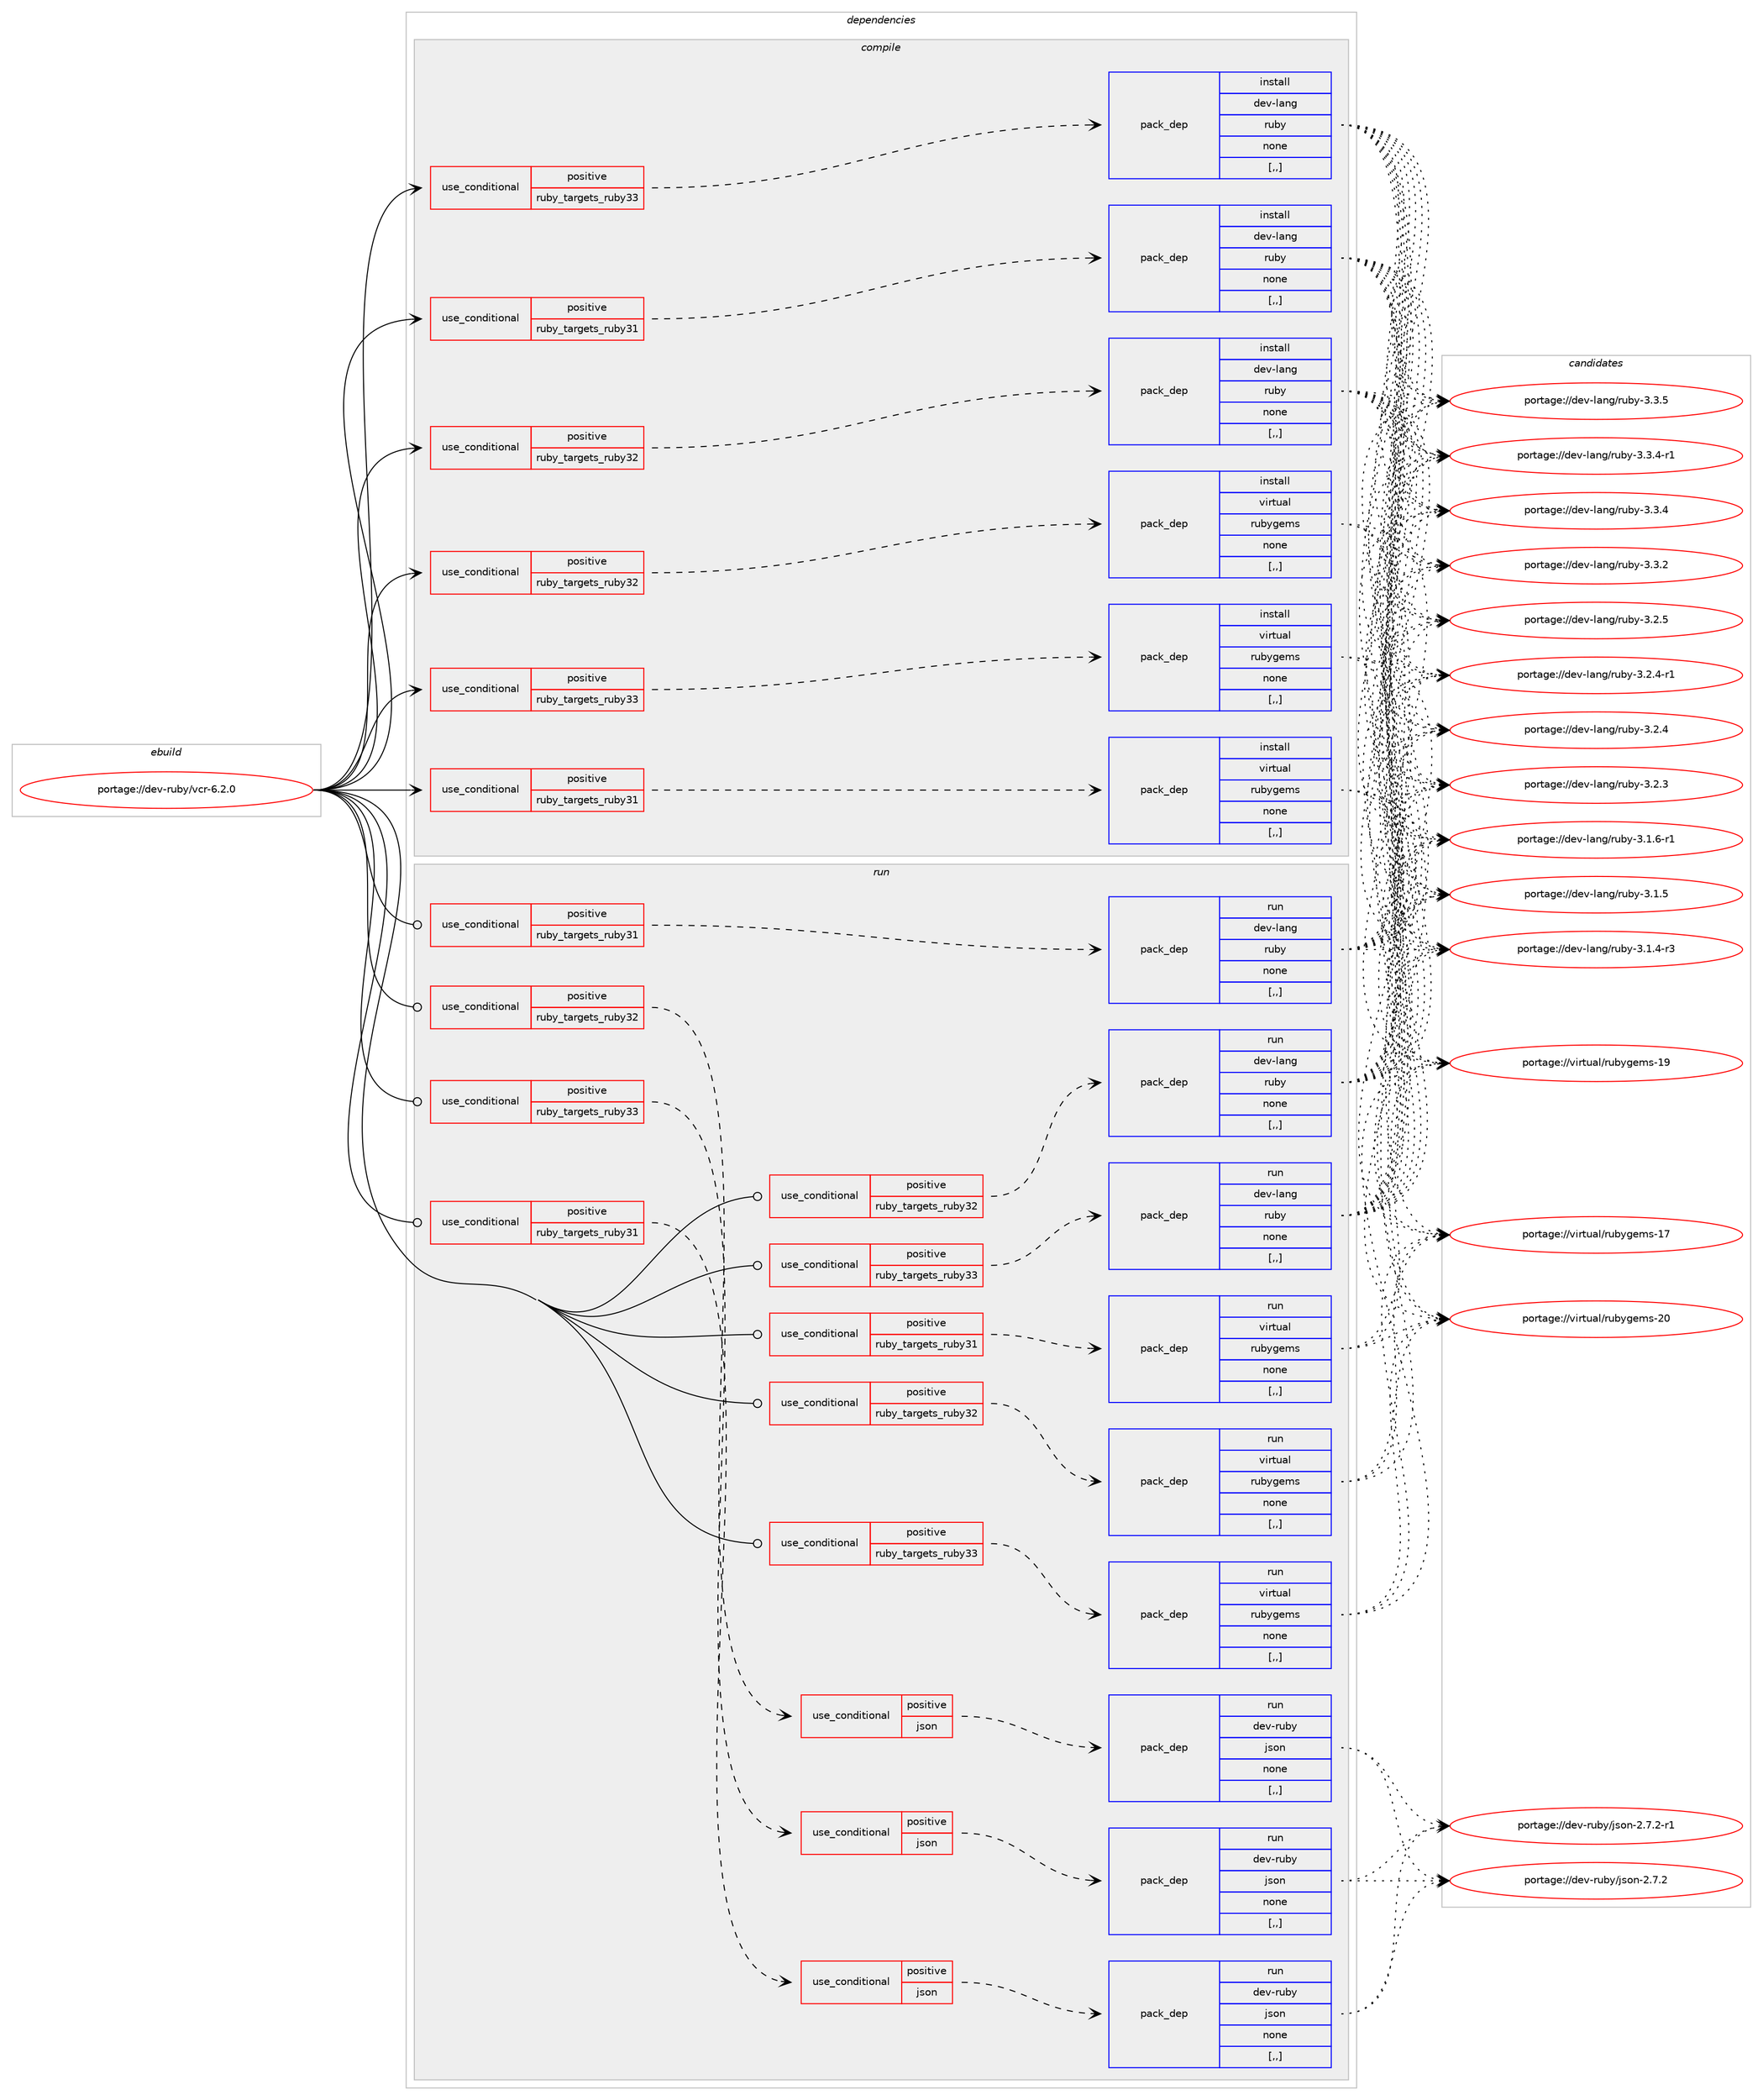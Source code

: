 digraph prolog {

# *************
# Graph options
# *************

newrank=true;
concentrate=true;
compound=true;
graph [rankdir=LR,fontname=Helvetica,fontsize=10,ranksep=1.5];#, ranksep=2.5, nodesep=0.2];
edge  [arrowhead=vee];
node  [fontname=Helvetica,fontsize=10];

# **********
# The ebuild
# **********

subgraph cluster_leftcol {
color=gray;
label=<<i>ebuild</i>>;
id [label="portage://dev-ruby/vcr-6.2.0", color=red, width=4, href="../dev-ruby/vcr-6.2.0.svg"];
}

# ****************
# The dependencies
# ****************

subgraph cluster_midcol {
color=gray;
label=<<i>dependencies</i>>;
subgraph cluster_compile {
fillcolor="#eeeeee";
style=filled;
label=<<i>compile</i>>;
subgraph cond189772 {
dependency703946 [label=<<TABLE BORDER="0" CELLBORDER="1" CELLSPACING="0" CELLPADDING="4"><TR><TD ROWSPAN="3" CELLPADDING="10">use_conditional</TD></TR><TR><TD>positive</TD></TR><TR><TD>ruby_targets_ruby31</TD></TR></TABLE>>, shape=none, color=red];
subgraph pack509190 {
dependency703947 [label=<<TABLE BORDER="0" CELLBORDER="1" CELLSPACING="0" CELLPADDING="4" WIDTH="220"><TR><TD ROWSPAN="6" CELLPADDING="30">pack_dep</TD></TR><TR><TD WIDTH="110">install</TD></TR><TR><TD>dev-lang</TD></TR><TR><TD>ruby</TD></TR><TR><TD>none</TD></TR><TR><TD>[,,]</TD></TR></TABLE>>, shape=none, color=blue];
}
dependency703946:e -> dependency703947:w [weight=20,style="dashed",arrowhead="vee"];
}
id:e -> dependency703946:w [weight=20,style="solid",arrowhead="vee"];
subgraph cond189773 {
dependency703948 [label=<<TABLE BORDER="0" CELLBORDER="1" CELLSPACING="0" CELLPADDING="4"><TR><TD ROWSPAN="3" CELLPADDING="10">use_conditional</TD></TR><TR><TD>positive</TD></TR><TR><TD>ruby_targets_ruby31</TD></TR></TABLE>>, shape=none, color=red];
subgraph pack509191 {
dependency703949 [label=<<TABLE BORDER="0" CELLBORDER="1" CELLSPACING="0" CELLPADDING="4" WIDTH="220"><TR><TD ROWSPAN="6" CELLPADDING="30">pack_dep</TD></TR><TR><TD WIDTH="110">install</TD></TR><TR><TD>virtual</TD></TR><TR><TD>rubygems</TD></TR><TR><TD>none</TD></TR><TR><TD>[,,]</TD></TR></TABLE>>, shape=none, color=blue];
}
dependency703948:e -> dependency703949:w [weight=20,style="dashed",arrowhead="vee"];
}
id:e -> dependency703948:w [weight=20,style="solid",arrowhead="vee"];
subgraph cond189774 {
dependency703950 [label=<<TABLE BORDER="0" CELLBORDER="1" CELLSPACING="0" CELLPADDING="4"><TR><TD ROWSPAN="3" CELLPADDING="10">use_conditional</TD></TR><TR><TD>positive</TD></TR><TR><TD>ruby_targets_ruby32</TD></TR></TABLE>>, shape=none, color=red];
subgraph pack509192 {
dependency703951 [label=<<TABLE BORDER="0" CELLBORDER="1" CELLSPACING="0" CELLPADDING="4" WIDTH="220"><TR><TD ROWSPAN="6" CELLPADDING="30">pack_dep</TD></TR><TR><TD WIDTH="110">install</TD></TR><TR><TD>dev-lang</TD></TR><TR><TD>ruby</TD></TR><TR><TD>none</TD></TR><TR><TD>[,,]</TD></TR></TABLE>>, shape=none, color=blue];
}
dependency703950:e -> dependency703951:w [weight=20,style="dashed",arrowhead="vee"];
}
id:e -> dependency703950:w [weight=20,style="solid",arrowhead="vee"];
subgraph cond189775 {
dependency703952 [label=<<TABLE BORDER="0" CELLBORDER="1" CELLSPACING="0" CELLPADDING="4"><TR><TD ROWSPAN="3" CELLPADDING="10">use_conditional</TD></TR><TR><TD>positive</TD></TR><TR><TD>ruby_targets_ruby32</TD></TR></TABLE>>, shape=none, color=red];
subgraph pack509193 {
dependency703953 [label=<<TABLE BORDER="0" CELLBORDER="1" CELLSPACING="0" CELLPADDING="4" WIDTH="220"><TR><TD ROWSPAN="6" CELLPADDING="30">pack_dep</TD></TR><TR><TD WIDTH="110">install</TD></TR><TR><TD>virtual</TD></TR><TR><TD>rubygems</TD></TR><TR><TD>none</TD></TR><TR><TD>[,,]</TD></TR></TABLE>>, shape=none, color=blue];
}
dependency703952:e -> dependency703953:w [weight=20,style="dashed",arrowhead="vee"];
}
id:e -> dependency703952:w [weight=20,style="solid",arrowhead="vee"];
subgraph cond189776 {
dependency703954 [label=<<TABLE BORDER="0" CELLBORDER="1" CELLSPACING="0" CELLPADDING="4"><TR><TD ROWSPAN="3" CELLPADDING="10">use_conditional</TD></TR><TR><TD>positive</TD></TR><TR><TD>ruby_targets_ruby33</TD></TR></TABLE>>, shape=none, color=red];
subgraph pack509194 {
dependency703955 [label=<<TABLE BORDER="0" CELLBORDER="1" CELLSPACING="0" CELLPADDING="4" WIDTH="220"><TR><TD ROWSPAN="6" CELLPADDING="30">pack_dep</TD></TR><TR><TD WIDTH="110">install</TD></TR><TR><TD>dev-lang</TD></TR><TR><TD>ruby</TD></TR><TR><TD>none</TD></TR><TR><TD>[,,]</TD></TR></TABLE>>, shape=none, color=blue];
}
dependency703954:e -> dependency703955:w [weight=20,style="dashed",arrowhead="vee"];
}
id:e -> dependency703954:w [weight=20,style="solid",arrowhead="vee"];
subgraph cond189777 {
dependency703956 [label=<<TABLE BORDER="0" CELLBORDER="1" CELLSPACING="0" CELLPADDING="4"><TR><TD ROWSPAN="3" CELLPADDING="10">use_conditional</TD></TR><TR><TD>positive</TD></TR><TR><TD>ruby_targets_ruby33</TD></TR></TABLE>>, shape=none, color=red];
subgraph pack509195 {
dependency703957 [label=<<TABLE BORDER="0" CELLBORDER="1" CELLSPACING="0" CELLPADDING="4" WIDTH="220"><TR><TD ROWSPAN="6" CELLPADDING="30">pack_dep</TD></TR><TR><TD WIDTH="110">install</TD></TR><TR><TD>virtual</TD></TR><TR><TD>rubygems</TD></TR><TR><TD>none</TD></TR><TR><TD>[,,]</TD></TR></TABLE>>, shape=none, color=blue];
}
dependency703956:e -> dependency703957:w [weight=20,style="dashed",arrowhead="vee"];
}
id:e -> dependency703956:w [weight=20,style="solid",arrowhead="vee"];
}
subgraph cluster_compileandrun {
fillcolor="#eeeeee";
style=filled;
label=<<i>compile and run</i>>;
}
subgraph cluster_run {
fillcolor="#eeeeee";
style=filled;
label=<<i>run</i>>;
subgraph cond189778 {
dependency703958 [label=<<TABLE BORDER="0" CELLBORDER="1" CELLSPACING="0" CELLPADDING="4"><TR><TD ROWSPAN="3" CELLPADDING="10">use_conditional</TD></TR><TR><TD>positive</TD></TR><TR><TD>ruby_targets_ruby31</TD></TR></TABLE>>, shape=none, color=red];
subgraph cond189779 {
dependency703959 [label=<<TABLE BORDER="0" CELLBORDER="1" CELLSPACING="0" CELLPADDING="4"><TR><TD ROWSPAN="3" CELLPADDING="10">use_conditional</TD></TR><TR><TD>positive</TD></TR><TR><TD>json</TD></TR></TABLE>>, shape=none, color=red];
subgraph pack509196 {
dependency703960 [label=<<TABLE BORDER="0" CELLBORDER="1" CELLSPACING="0" CELLPADDING="4" WIDTH="220"><TR><TD ROWSPAN="6" CELLPADDING="30">pack_dep</TD></TR><TR><TD WIDTH="110">run</TD></TR><TR><TD>dev-ruby</TD></TR><TR><TD>json</TD></TR><TR><TD>none</TD></TR><TR><TD>[,,]</TD></TR></TABLE>>, shape=none, color=blue];
}
dependency703959:e -> dependency703960:w [weight=20,style="dashed",arrowhead="vee"];
}
dependency703958:e -> dependency703959:w [weight=20,style="dashed",arrowhead="vee"];
}
id:e -> dependency703958:w [weight=20,style="solid",arrowhead="odot"];
subgraph cond189780 {
dependency703961 [label=<<TABLE BORDER="0" CELLBORDER="1" CELLSPACING="0" CELLPADDING="4"><TR><TD ROWSPAN="3" CELLPADDING="10">use_conditional</TD></TR><TR><TD>positive</TD></TR><TR><TD>ruby_targets_ruby31</TD></TR></TABLE>>, shape=none, color=red];
subgraph pack509197 {
dependency703962 [label=<<TABLE BORDER="0" CELLBORDER="1" CELLSPACING="0" CELLPADDING="4" WIDTH="220"><TR><TD ROWSPAN="6" CELLPADDING="30">pack_dep</TD></TR><TR><TD WIDTH="110">run</TD></TR><TR><TD>dev-lang</TD></TR><TR><TD>ruby</TD></TR><TR><TD>none</TD></TR><TR><TD>[,,]</TD></TR></TABLE>>, shape=none, color=blue];
}
dependency703961:e -> dependency703962:w [weight=20,style="dashed",arrowhead="vee"];
}
id:e -> dependency703961:w [weight=20,style="solid",arrowhead="odot"];
subgraph cond189781 {
dependency703963 [label=<<TABLE BORDER="0" CELLBORDER="1" CELLSPACING="0" CELLPADDING="4"><TR><TD ROWSPAN="3" CELLPADDING="10">use_conditional</TD></TR><TR><TD>positive</TD></TR><TR><TD>ruby_targets_ruby31</TD></TR></TABLE>>, shape=none, color=red];
subgraph pack509198 {
dependency703964 [label=<<TABLE BORDER="0" CELLBORDER="1" CELLSPACING="0" CELLPADDING="4" WIDTH="220"><TR><TD ROWSPAN="6" CELLPADDING="30">pack_dep</TD></TR><TR><TD WIDTH="110">run</TD></TR><TR><TD>virtual</TD></TR><TR><TD>rubygems</TD></TR><TR><TD>none</TD></TR><TR><TD>[,,]</TD></TR></TABLE>>, shape=none, color=blue];
}
dependency703963:e -> dependency703964:w [weight=20,style="dashed",arrowhead="vee"];
}
id:e -> dependency703963:w [weight=20,style="solid",arrowhead="odot"];
subgraph cond189782 {
dependency703965 [label=<<TABLE BORDER="0" CELLBORDER="1" CELLSPACING="0" CELLPADDING="4"><TR><TD ROWSPAN="3" CELLPADDING="10">use_conditional</TD></TR><TR><TD>positive</TD></TR><TR><TD>ruby_targets_ruby32</TD></TR></TABLE>>, shape=none, color=red];
subgraph cond189783 {
dependency703966 [label=<<TABLE BORDER="0" CELLBORDER="1" CELLSPACING="0" CELLPADDING="4"><TR><TD ROWSPAN="3" CELLPADDING="10">use_conditional</TD></TR><TR><TD>positive</TD></TR><TR><TD>json</TD></TR></TABLE>>, shape=none, color=red];
subgraph pack509199 {
dependency703967 [label=<<TABLE BORDER="0" CELLBORDER="1" CELLSPACING="0" CELLPADDING="4" WIDTH="220"><TR><TD ROWSPAN="6" CELLPADDING="30">pack_dep</TD></TR><TR><TD WIDTH="110">run</TD></TR><TR><TD>dev-ruby</TD></TR><TR><TD>json</TD></TR><TR><TD>none</TD></TR><TR><TD>[,,]</TD></TR></TABLE>>, shape=none, color=blue];
}
dependency703966:e -> dependency703967:w [weight=20,style="dashed",arrowhead="vee"];
}
dependency703965:e -> dependency703966:w [weight=20,style="dashed",arrowhead="vee"];
}
id:e -> dependency703965:w [weight=20,style="solid",arrowhead="odot"];
subgraph cond189784 {
dependency703968 [label=<<TABLE BORDER="0" CELLBORDER="1" CELLSPACING="0" CELLPADDING="4"><TR><TD ROWSPAN="3" CELLPADDING="10">use_conditional</TD></TR><TR><TD>positive</TD></TR><TR><TD>ruby_targets_ruby32</TD></TR></TABLE>>, shape=none, color=red];
subgraph pack509200 {
dependency703969 [label=<<TABLE BORDER="0" CELLBORDER="1" CELLSPACING="0" CELLPADDING="4" WIDTH="220"><TR><TD ROWSPAN="6" CELLPADDING="30">pack_dep</TD></TR><TR><TD WIDTH="110">run</TD></TR><TR><TD>dev-lang</TD></TR><TR><TD>ruby</TD></TR><TR><TD>none</TD></TR><TR><TD>[,,]</TD></TR></TABLE>>, shape=none, color=blue];
}
dependency703968:e -> dependency703969:w [weight=20,style="dashed",arrowhead="vee"];
}
id:e -> dependency703968:w [weight=20,style="solid",arrowhead="odot"];
subgraph cond189785 {
dependency703970 [label=<<TABLE BORDER="0" CELLBORDER="1" CELLSPACING="0" CELLPADDING="4"><TR><TD ROWSPAN="3" CELLPADDING="10">use_conditional</TD></TR><TR><TD>positive</TD></TR><TR><TD>ruby_targets_ruby32</TD></TR></TABLE>>, shape=none, color=red];
subgraph pack509201 {
dependency703971 [label=<<TABLE BORDER="0" CELLBORDER="1" CELLSPACING="0" CELLPADDING="4" WIDTH="220"><TR><TD ROWSPAN="6" CELLPADDING="30">pack_dep</TD></TR><TR><TD WIDTH="110">run</TD></TR><TR><TD>virtual</TD></TR><TR><TD>rubygems</TD></TR><TR><TD>none</TD></TR><TR><TD>[,,]</TD></TR></TABLE>>, shape=none, color=blue];
}
dependency703970:e -> dependency703971:w [weight=20,style="dashed",arrowhead="vee"];
}
id:e -> dependency703970:w [weight=20,style="solid",arrowhead="odot"];
subgraph cond189786 {
dependency703972 [label=<<TABLE BORDER="0" CELLBORDER="1" CELLSPACING="0" CELLPADDING="4"><TR><TD ROWSPAN="3" CELLPADDING="10">use_conditional</TD></TR><TR><TD>positive</TD></TR><TR><TD>ruby_targets_ruby33</TD></TR></TABLE>>, shape=none, color=red];
subgraph cond189787 {
dependency703973 [label=<<TABLE BORDER="0" CELLBORDER="1" CELLSPACING="0" CELLPADDING="4"><TR><TD ROWSPAN="3" CELLPADDING="10">use_conditional</TD></TR><TR><TD>positive</TD></TR><TR><TD>json</TD></TR></TABLE>>, shape=none, color=red];
subgraph pack509202 {
dependency703974 [label=<<TABLE BORDER="0" CELLBORDER="1" CELLSPACING="0" CELLPADDING="4" WIDTH="220"><TR><TD ROWSPAN="6" CELLPADDING="30">pack_dep</TD></TR><TR><TD WIDTH="110">run</TD></TR><TR><TD>dev-ruby</TD></TR><TR><TD>json</TD></TR><TR><TD>none</TD></TR><TR><TD>[,,]</TD></TR></TABLE>>, shape=none, color=blue];
}
dependency703973:e -> dependency703974:w [weight=20,style="dashed",arrowhead="vee"];
}
dependency703972:e -> dependency703973:w [weight=20,style="dashed",arrowhead="vee"];
}
id:e -> dependency703972:w [weight=20,style="solid",arrowhead="odot"];
subgraph cond189788 {
dependency703975 [label=<<TABLE BORDER="0" CELLBORDER="1" CELLSPACING="0" CELLPADDING="4"><TR><TD ROWSPAN="3" CELLPADDING="10">use_conditional</TD></TR><TR><TD>positive</TD></TR><TR><TD>ruby_targets_ruby33</TD></TR></TABLE>>, shape=none, color=red];
subgraph pack509203 {
dependency703976 [label=<<TABLE BORDER="0" CELLBORDER="1" CELLSPACING="0" CELLPADDING="4" WIDTH="220"><TR><TD ROWSPAN="6" CELLPADDING="30">pack_dep</TD></TR><TR><TD WIDTH="110">run</TD></TR><TR><TD>dev-lang</TD></TR><TR><TD>ruby</TD></TR><TR><TD>none</TD></TR><TR><TD>[,,]</TD></TR></TABLE>>, shape=none, color=blue];
}
dependency703975:e -> dependency703976:w [weight=20,style="dashed",arrowhead="vee"];
}
id:e -> dependency703975:w [weight=20,style="solid",arrowhead="odot"];
subgraph cond189789 {
dependency703977 [label=<<TABLE BORDER="0" CELLBORDER="1" CELLSPACING="0" CELLPADDING="4"><TR><TD ROWSPAN="3" CELLPADDING="10">use_conditional</TD></TR><TR><TD>positive</TD></TR><TR><TD>ruby_targets_ruby33</TD></TR></TABLE>>, shape=none, color=red];
subgraph pack509204 {
dependency703978 [label=<<TABLE BORDER="0" CELLBORDER="1" CELLSPACING="0" CELLPADDING="4" WIDTH="220"><TR><TD ROWSPAN="6" CELLPADDING="30">pack_dep</TD></TR><TR><TD WIDTH="110">run</TD></TR><TR><TD>virtual</TD></TR><TR><TD>rubygems</TD></TR><TR><TD>none</TD></TR><TR><TD>[,,]</TD></TR></TABLE>>, shape=none, color=blue];
}
dependency703977:e -> dependency703978:w [weight=20,style="dashed",arrowhead="vee"];
}
id:e -> dependency703977:w [weight=20,style="solid",arrowhead="odot"];
}
}

# **************
# The candidates
# **************

subgraph cluster_choices {
rank=same;
color=gray;
label=<<i>candidates</i>>;

subgraph choice509190 {
color=black;
nodesep=1;
choice10010111845108971101034711411798121455146514653 [label="portage://dev-lang/ruby-3.3.5", color=red, width=4,href="../dev-lang/ruby-3.3.5.svg"];
choice100101118451089711010347114117981214551465146524511449 [label="portage://dev-lang/ruby-3.3.4-r1", color=red, width=4,href="../dev-lang/ruby-3.3.4-r1.svg"];
choice10010111845108971101034711411798121455146514652 [label="portage://dev-lang/ruby-3.3.4", color=red, width=4,href="../dev-lang/ruby-3.3.4.svg"];
choice10010111845108971101034711411798121455146514650 [label="portage://dev-lang/ruby-3.3.2", color=red, width=4,href="../dev-lang/ruby-3.3.2.svg"];
choice10010111845108971101034711411798121455146504653 [label="portage://dev-lang/ruby-3.2.5", color=red, width=4,href="../dev-lang/ruby-3.2.5.svg"];
choice100101118451089711010347114117981214551465046524511449 [label="portage://dev-lang/ruby-3.2.4-r1", color=red, width=4,href="../dev-lang/ruby-3.2.4-r1.svg"];
choice10010111845108971101034711411798121455146504652 [label="portage://dev-lang/ruby-3.2.4", color=red, width=4,href="../dev-lang/ruby-3.2.4.svg"];
choice10010111845108971101034711411798121455146504651 [label="portage://dev-lang/ruby-3.2.3", color=red, width=4,href="../dev-lang/ruby-3.2.3.svg"];
choice100101118451089711010347114117981214551464946544511449 [label="portage://dev-lang/ruby-3.1.6-r1", color=red, width=4,href="../dev-lang/ruby-3.1.6-r1.svg"];
choice10010111845108971101034711411798121455146494653 [label="portage://dev-lang/ruby-3.1.5", color=red, width=4,href="../dev-lang/ruby-3.1.5.svg"];
choice100101118451089711010347114117981214551464946524511451 [label="portage://dev-lang/ruby-3.1.4-r3", color=red, width=4,href="../dev-lang/ruby-3.1.4-r3.svg"];
dependency703947:e -> choice10010111845108971101034711411798121455146514653:w [style=dotted,weight="100"];
dependency703947:e -> choice100101118451089711010347114117981214551465146524511449:w [style=dotted,weight="100"];
dependency703947:e -> choice10010111845108971101034711411798121455146514652:w [style=dotted,weight="100"];
dependency703947:e -> choice10010111845108971101034711411798121455146514650:w [style=dotted,weight="100"];
dependency703947:e -> choice10010111845108971101034711411798121455146504653:w [style=dotted,weight="100"];
dependency703947:e -> choice100101118451089711010347114117981214551465046524511449:w [style=dotted,weight="100"];
dependency703947:e -> choice10010111845108971101034711411798121455146504652:w [style=dotted,weight="100"];
dependency703947:e -> choice10010111845108971101034711411798121455146504651:w [style=dotted,weight="100"];
dependency703947:e -> choice100101118451089711010347114117981214551464946544511449:w [style=dotted,weight="100"];
dependency703947:e -> choice10010111845108971101034711411798121455146494653:w [style=dotted,weight="100"];
dependency703947:e -> choice100101118451089711010347114117981214551464946524511451:w [style=dotted,weight="100"];
}
subgraph choice509191 {
color=black;
nodesep=1;
choice118105114116117971084711411798121103101109115455048 [label="portage://virtual/rubygems-20", color=red, width=4,href="../virtual/rubygems-20.svg"];
choice118105114116117971084711411798121103101109115454957 [label="portage://virtual/rubygems-19", color=red, width=4,href="../virtual/rubygems-19.svg"];
choice118105114116117971084711411798121103101109115454955 [label="portage://virtual/rubygems-17", color=red, width=4,href="../virtual/rubygems-17.svg"];
dependency703949:e -> choice118105114116117971084711411798121103101109115455048:w [style=dotted,weight="100"];
dependency703949:e -> choice118105114116117971084711411798121103101109115454957:w [style=dotted,weight="100"];
dependency703949:e -> choice118105114116117971084711411798121103101109115454955:w [style=dotted,weight="100"];
}
subgraph choice509192 {
color=black;
nodesep=1;
choice10010111845108971101034711411798121455146514653 [label="portage://dev-lang/ruby-3.3.5", color=red, width=4,href="../dev-lang/ruby-3.3.5.svg"];
choice100101118451089711010347114117981214551465146524511449 [label="portage://dev-lang/ruby-3.3.4-r1", color=red, width=4,href="../dev-lang/ruby-3.3.4-r1.svg"];
choice10010111845108971101034711411798121455146514652 [label="portage://dev-lang/ruby-3.3.4", color=red, width=4,href="../dev-lang/ruby-3.3.4.svg"];
choice10010111845108971101034711411798121455146514650 [label="portage://dev-lang/ruby-3.3.2", color=red, width=4,href="../dev-lang/ruby-3.3.2.svg"];
choice10010111845108971101034711411798121455146504653 [label="portage://dev-lang/ruby-3.2.5", color=red, width=4,href="../dev-lang/ruby-3.2.5.svg"];
choice100101118451089711010347114117981214551465046524511449 [label="portage://dev-lang/ruby-3.2.4-r1", color=red, width=4,href="../dev-lang/ruby-3.2.4-r1.svg"];
choice10010111845108971101034711411798121455146504652 [label="portage://dev-lang/ruby-3.2.4", color=red, width=4,href="../dev-lang/ruby-3.2.4.svg"];
choice10010111845108971101034711411798121455146504651 [label="portage://dev-lang/ruby-3.2.3", color=red, width=4,href="../dev-lang/ruby-3.2.3.svg"];
choice100101118451089711010347114117981214551464946544511449 [label="portage://dev-lang/ruby-3.1.6-r1", color=red, width=4,href="../dev-lang/ruby-3.1.6-r1.svg"];
choice10010111845108971101034711411798121455146494653 [label="portage://dev-lang/ruby-3.1.5", color=red, width=4,href="../dev-lang/ruby-3.1.5.svg"];
choice100101118451089711010347114117981214551464946524511451 [label="portage://dev-lang/ruby-3.1.4-r3", color=red, width=4,href="../dev-lang/ruby-3.1.4-r3.svg"];
dependency703951:e -> choice10010111845108971101034711411798121455146514653:w [style=dotted,weight="100"];
dependency703951:e -> choice100101118451089711010347114117981214551465146524511449:w [style=dotted,weight="100"];
dependency703951:e -> choice10010111845108971101034711411798121455146514652:w [style=dotted,weight="100"];
dependency703951:e -> choice10010111845108971101034711411798121455146514650:w [style=dotted,weight="100"];
dependency703951:e -> choice10010111845108971101034711411798121455146504653:w [style=dotted,weight="100"];
dependency703951:e -> choice100101118451089711010347114117981214551465046524511449:w [style=dotted,weight="100"];
dependency703951:e -> choice10010111845108971101034711411798121455146504652:w [style=dotted,weight="100"];
dependency703951:e -> choice10010111845108971101034711411798121455146504651:w [style=dotted,weight="100"];
dependency703951:e -> choice100101118451089711010347114117981214551464946544511449:w [style=dotted,weight="100"];
dependency703951:e -> choice10010111845108971101034711411798121455146494653:w [style=dotted,weight="100"];
dependency703951:e -> choice100101118451089711010347114117981214551464946524511451:w [style=dotted,weight="100"];
}
subgraph choice509193 {
color=black;
nodesep=1;
choice118105114116117971084711411798121103101109115455048 [label="portage://virtual/rubygems-20", color=red, width=4,href="../virtual/rubygems-20.svg"];
choice118105114116117971084711411798121103101109115454957 [label="portage://virtual/rubygems-19", color=red, width=4,href="../virtual/rubygems-19.svg"];
choice118105114116117971084711411798121103101109115454955 [label="portage://virtual/rubygems-17", color=red, width=4,href="../virtual/rubygems-17.svg"];
dependency703953:e -> choice118105114116117971084711411798121103101109115455048:w [style=dotted,weight="100"];
dependency703953:e -> choice118105114116117971084711411798121103101109115454957:w [style=dotted,weight="100"];
dependency703953:e -> choice118105114116117971084711411798121103101109115454955:w [style=dotted,weight="100"];
}
subgraph choice509194 {
color=black;
nodesep=1;
choice10010111845108971101034711411798121455146514653 [label="portage://dev-lang/ruby-3.3.5", color=red, width=4,href="../dev-lang/ruby-3.3.5.svg"];
choice100101118451089711010347114117981214551465146524511449 [label="portage://dev-lang/ruby-3.3.4-r1", color=red, width=4,href="../dev-lang/ruby-3.3.4-r1.svg"];
choice10010111845108971101034711411798121455146514652 [label="portage://dev-lang/ruby-3.3.4", color=red, width=4,href="../dev-lang/ruby-3.3.4.svg"];
choice10010111845108971101034711411798121455146514650 [label="portage://dev-lang/ruby-3.3.2", color=red, width=4,href="../dev-lang/ruby-3.3.2.svg"];
choice10010111845108971101034711411798121455146504653 [label="portage://dev-lang/ruby-3.2.5", color=red, width=4,href="../dev-lang/ruby-3.2.5.svg"];
choice100101118451089711010347114117981214551465046524511449 [label="portage://dev-lang/ruby-3.2.4-r1", color=red, width=4,href="../dev-lang/ruby-3.2.4-r1.svg"];
choice10010111845108971101034711411798121455146504652 [label="portage://dev-lang/ruby-3.2.4", color=red, width=4,href="../dev-lang/ruby-3.2.4.svg"];
choice10010111845108971101034711411798121455146504651 [label="portage://dev-lang/ruby-3.2.3", color=red, width=4,href="../dev-lang/ruby-3.2.3.svg"];
choice100101118451089711010347114117981214551464946544511449 [label="portage://dev-lang/ruby-3.1.6-r1", color=red, width=4,href="../dev-lang/ruby-3.1.6-r1.svg"];
choice10010111845108971101034711411798121455146494653 [label="portage://dev-lang/ruby-3.1.5", color=red, width=4,href="../dev-lang/ruby-3.1.5.svg"];
choice100101118451089711010347114117981214551464946524511451 [label="portage://dev-lang/ruby-3.1.4-r3", color=red, width=4,href="../dev-lang/ruby-3.1.4-r3.svg"];
dependency703955:e -> choice10010111845108971101034711411798121455146514653:w [style=dotted,weight="100"];
dependency703955:e -> choice100101118451089711010347114117981214551465146524511449:w [style=dotted,weight="100"];
dependency703955:e -> choice10010111845108971101034711411798121455146514652:w [style=dotted,weight="100"];
dependency703955:e -> choice10010111845108971101034711411798121455146514650:w [style=dotted,weight="100"];
dependency703955:e -> choice10010111845108971101034711411798121455146504653:w [style=dotted,weight="100"];
dependency703955:e -> choice100101118451089711010347114117981214551465046524511449:w [style=dotted,weight="100"];
dependency703955:e -> choice10010111845108971101034711411798121455146504652:w [style=dotted,weight="100"];
dependency703955:e -> choice10010111845108971101034711411798121455146504651:w [style=dotted,weight="100"];
dependency703955:e -> choice100101118451089711010347114117981214551464946544511449:w [style=dotted,weight="100"];
dependency703955:e -> choice10010111845108971101034711411798121455146494653:w [style=dotted,weight="100"];
dependency703955:e -> choice100101118451089711010347114117981214551464946524511451:w [style=dotted,weight="100"];
}
subgraph choice509195 {
color=black;
nodesep=1;
choice118105114116117971084711411798121103101109115455048 [label="portage://virtual/rubygems-20", color=red, width=4,href="../virtual/rubygems-20.svg"];
choice118105114116117971084711411798121103101109115454957 [label="portage://virtual/rubygems-19", color=red, width=4,href="../virtual/rubygems-19.svg"];
choice118105114116117971084711411798121103101109115454955 [label="portage://virtual/rubygems-17", color=red, width=4,href="../virtual/rubygems-17.svg"];
dependency703957:e -> choice118105114116117971084711411798121103101109115455048:w [style=dotted,weight="100"];
dependency703957:e -> choice118105114116117971084711411798121103101109115454957:w [style=dotted,weight="100"];
dependency703957:e -> choice118105114116117971084711411798121103101109115454955:w [style=dotted,weight="100"];
}
subgraph choice509196 {
color=black;
nodesep=1;
choice1001011184511411798121471061151111104550465546504511449 [label="portage://dev-ruby/json-2.7.2-r1", color=red, width=4,href="../dev-ruby/json-2.7.2-r1.svg"];
choice100101118451141179812147106115111110455046554650 [label="portage://dev-ruby/json-2.7.2", color=red, width=4,href="../dev-ruby/json-2.7.2.svg"];
dependency703960:e -> choice1001011184511411798121471061151111104550465546504511449:w [style=dotted,weight="100"];
dependency703960:e -> choice100101118451141179812147106115111110455046554650:w [style=dotted,weight="100"];
}
subgraph choice509197 {
color=black;
nodesep=1;
choice10010111845108971101034711411798121455146514653 [label="portage://dev-lang/ruby-3.3.5", color=red, width=4,href="../dev-lang/ruby-3.3.5.svg"];
choice100101118451089711010347114117981214551465146524511449 [label="portage://dev-lang/ruby-3.3.4-r1", color=red, width=4,href="../dev-lang/ruby-3.3.4-r1.svg"];
choice10010111845108971101034711411798121455146514652 [label="portage://dev-lang/ruby-3.3.4", color=red, width=4,href="../dev-lang/ruby-3.3.4.svg"];
choice10010111845108971101034711411798121455146514650 [label="portage://dev-lang/ruby-3.3.2", color=red, width=4,href="../dev-lang/ruby-3.3.2.svg"];
choice10010111845108971101034711411798121455146504653 [label="portage://dev-lang/ruby-3.2.5", color=red, width=4,href="../dev-lang/ruby-3.2.5.svg"];
choice100101118451089711010347114117981214551465046524511449 [label="portage://dev-lang/ruby-3.2.4-r1", color=red, width=4,href="../dev-lang/ruby-3.2.4-r1.svg"];
choice10010111845108971101034711411798121455146504652 [label="portage://dev-lang/ruby-3.2.4", color=red, width=4,href="../dev-lang/ruby-3.2.4.svg"];
choice10010111845108971101034711411798121455146504651 [label="portage://dev-lang/ruby-3.2.3", color=red, width=4,href="../dev-lang/ruby-3.2.3.svg"];
choice100101118451089711010347114117981214551464946544511449 [label="portage://dev-lang/ruby-3.1.6-r1", color=red, width=4,href="../dev-lang/ruby-3.1.6-r1.svg"];
choice10010111845108971101034711411798121455146494653 [label="portage://dev-lang/ruby-3.1.5", color=red, width=4,href="../dev-lang/ruby-3.1.5.svg"];
choice100101118451089711010347114117981214551464946524511451 [label="portage://dev-lang/ruby-3.1.4-r3", color=red, width=4,href="../dev-lang/ruby-3.1.4-r3.svg"];
dependency703962:e -> choice10010111845108971101034711411798121455146514653:w [style=dotted,weight="100"];
dependency703962:e -> choice100101118451089711010347114117981214551465146524511449:w [style=dotted,weight="100"];
dependency703962:e -> choice10010111845108971101034711411798121455146514652:w [style=dotted,weight="100"];
dependency703962:e -> choice10010111845108971101034711411798121455146514650:w [style=dotted,weight="100"];
dependency703962:e -> choice10010111845108971101034711411798121455146504653:w [style=dotted,weight="100"];
dependency703962:e -> choice100101118451089711010347114117981214551465046524511449:w [style=dotted,weight="100"];
dependency703962:e -> choice10010111845108971101034711411798121455146504652:w [style=dotted,weight="100"];
dependency703962:e -> choice10010111845108971101034711411798121455146504651:w [style=dotted,weight="100"];
dependency703962:e -> choice100101118451089711010347114117981214551464946544511449:w [style=dotted,weight="100"];
dependency703962:e -> choice10010111845108971101034711411798121455146494653:w [style=dotted,weight="100"];
dependency703962:e -> choice100101118451089711010347114117981214551464946524511451:w [style=dotted,weight="100"];
}
subgraph choice509198 {
color=black;
nodesep=1;
choice118105114116117971084711411798121103101109115455048 [label="portage://virtual/rubygems-20", color=red, width=4,href="../virtual/rubygems-20.svg"];
choice118105114116117971084711411798121103101109115454957 [label="portage://virtual/rubygems-19", color=red, width=4,href="../virtual/rubygems-19.svg"];
choice118105114116117971084711411798121103101109115454955 [label="portage://virtual/rubygems-17", color=red, width=4,href="../virtual/rubygems-17.svg"];
dependency703964:e -> choice118105114116117971084711411798121103101109115455048:w [style=dotted,weight="100"];
dependency703964:e -> choice118105114116117971084711411798121103101109115454957:w [style=dotted,weight="100"];
dependency703964:e -> choice118105114116117971084711411798121103101109115454955:w [style=dotted,weight="100"];
}
subgraph choice509199 {
color=black;
nodesep=1;
choice1001011184511411798121471061151111104550465546504511449 [label="portage://dev-ruby/json-2.7.2-r1", color=red, width=4,href="../dev-ruby/json-2.7.2-r1.svg"];
choice100101118451141179812147106115111110455046554650 [label="portage://dev-ruby/json-2.7.2", color=red, width=4,href="../dev-ruby/json-2.7.2.svg"];
dependency703967:e -> choice1001011184511411798121471061151111104550465546504511449:w [style=dotted,weight="100"];
dependency703967:e -> choice100101118451141179812147106115111110455046554650:w [style=dotted,weight="100"];
}
subgraph choice509200 {
color=black;
nodesep=1;
choice10010111845108971101034711411798121455146514653 [label="portage://dev-lang/ruby-3.3.5", color=red, width=4,href="../dev-lang/ruby-3.3.5.svg"];
choice100101118451089711010347114117981214551465146524511449 [label="portage://dev-lang/ruby-3.3.4-r1", color=red, width=4,href="../dev-lang/ruby-3.3.4-r1.svg"];
choice10010111845108971101034711411798121455146514652 [label="portage://dev-lang/ruby-3.3.4", color=red, width=4,href="../dev-lang/ruby-3.3.4.svg"];
choice10010111845108971101034711411798121455146514650 [label="portage://dev-lang/ruby-3.3.2", color=red, width=4,href="../dev-lang/ruby-3.3.2.svg"];
choice10010111845108971101034711411798121455146504653 [label="portage://dev-lang/ruby-3.2.5", color=red, width=4,href="../dev-lang/ruby-3.2.5.svg"];
choice100101118451089711010347114117981214551465046524511449 [label="portage://dev-lang/ruby-3.2.4-r1", color=red, width=4,href="../dev-lang/ruby-3.2.4-r1.svg"];
choice10010111845108971101034711411798121455146504652 [label="portage://dev-lang/ruby-3.2.4", color=red, width=4,href="../dev-lang/ruby-3.2.4.svg"];
choice10010111845108971101034711411798121455146504651 [label="portage://dev-lang/ruby-3.2.3", color=red, width=4,href="../dev-lang/ruby-3.2.3.svg"];
choice100101118451089711010347114117981214551464946544511449 [label="portage://dev-lang/ruby-3.1.6-r1", color=red, width=4,href="../dev-lang/ruby-3.1.6-r1.svg"];
choice10010111845108971101034711411798121455146494653 [label="portage://dev-lang/ruby-3.1.5", color=red, width=4,href="../dev-lang/ruby-3.1.5.svg"];
choice100101118451089711010347114117981214551464946524511451 [label="portage://dev-lang/ruby-3.1.4-r3", color=red, width=4,href="../dev-lang/ruby-3.1.4-r3.svg"];
dependency703969:e -> choice10010111845108971101034711411798121455146514653:w [style=dotted,weight="100"];
dependency703969:e -> choice100101118451089711010347114117981214551465146524511449:w [style=dotted,weight="100"];
dependency703969:e -> choice10010111845108971101034711411798121455146514652:w [style=dotted,weight="100"];
dependency703969:e -> choice10010111845108971101034711411798121455146514650:w [style=dotted,weight="100"];
dependency703969:e -> choice10010111845108971101034711411798121455146504653:w [style=dotted,weight="100"];
dependency703969:e -> choice100101118451089711010347114117981214551465046524511449:w [style=dotted,weight="100"];
dependency703969:e -> choice10010111845108971101034711411798121455146504652:w [style=dotted,weight="100"];
dependency703969:e -> choice10010111845108971101034711411798121455146504651:w [style=dotted,weight="100"];
dependency703969:e -> choice100101118451089711010347114117981214551464946544511449:w [style=dotted,weight="100"];
dependency703969:e -> choice10010111845108971101034711411798121455146494653:w [style=dotted,weight="100"];
dependency703969:e -> choice100101118451089711010347114117981214551464946524511451:w [style=dotted,weight="100"];
}
subgraph choice509201 {
color=black;
nodesep=1;
choice118105114116117971084711411798121103101109115455048 [label="portage://virtual/rubygems-20", color=red, width=4,href="../virtual/rubygems-20.svg"];
choice118105114116117971084711411798121103101109115454957 [label="portage://virtual/rubygems-19", color=red, width=4,href="../virtual/rubygems-19.svg"];
choice118105114116117971084711411798121103101109115454955 [label="portage://virtual/rubygems-17", color=red, width=4,href="../virtual/rubygems-17.svg"];
dependency703971:e -> choice118105114116117971084711411798121103101109115455048:w [style=dotted,weight="100"];
dependency703971:e -> choice118105114116117971084711411798121103101109115454957:w [style=dotted,weight="100"];
dependency703971:e -> choice118105114116117971084711411798121103101109115454955:w [style=dotted,weight="100"];
}
subgraph choice509202 {
color=black;
nodesep=1;
choice1001011184511411798121471061151111104550465546504511449 [label="portage://dev-ruby/json-2.7.2-r1", color=red, width=4,href="../dev-ruby/json-2.7.2-r1.svg"];
choice100101118451141179812147106115111110455046554650 [label="portage://dev-ruby/json-2.7.2", color=red, width=4,href="../dev-ruby/json-2.7.2.svg"];
dependency703974:e -> choice1001011184511411798121471061151111104550465546504511449:w [style=dotted,weight="100"];
dependency703974:e -> choice100101118451141179812147106115111110455046554650:w [style=dotted,weight="100"];
}
subgraph choice509203 {
color=black;
nodesep=1;
choice10010111845108971101034711411798121455146514653 [label="portage://dev-lang/ruby-3.3.5", color=red, width=4,href="../dev-lang/ruby-3.3.5.svg"];
choice100101118451089711010347114117981214551465146524511449 [label="portage://dev-lang/ruby-3.3.4-r1", color=red, width=4,href="../dev-lang/ruby-3.3.4-r1.svg"];
choice10010111845108971101034711411798121455146514652 [label="portage://dev-lang/ruby-3.3.4", color=red, width=4,href="../dev-lang/ruby-3.3.4.svg"];
choice10010111845108971101034711411798121455146514650 [label="portage://dev-lang/ruby-3.3.2", color=red, width=4,href="../dev-lang/ruby-3.3.2.svg"];
choice10010111845108971101034711411798121455146504653 [label="portage://dev-lang/ruby-3.2.5", color=red, width=4,href="../dev-lang/ruby-3.2.5.svg"];
choice100101118451089711010347114117981214551465046524511449 [label="portage://dev-lang/ruby-3.2.4-r1", color=red, width=4,href="../dev-lang/ruby-3.2.4-r1.svg"];
choice10010111845108971101034711411798121455146504652 [label="portage://dev-lang/ruby-3.2.4", color=red, width=4,href="../dev-lang/ruby-3.2.4.svg"];
choice10010111845108971101034711411798121455146504651 [label="portage://dev-lang/ruby-3.2.3", color=red, width=4,href="../dev-lang/ruby-3.2.3.svg"];
choice100101118451089711010347114117981214551464946544511449 [label="portage://dev-lang/ruby-3.1.6-r1", color=red, width=4,href="../dev-lang/ruby-3.1.6-r1.svg"];
choice10010111845108971101034711411798121455146494653 [label="portage://dev-lang/ruby-3.1.5", color=red, width=4,href="../dev-lang/ruby-3.1.5.svg"];
choice100101118451089711010347114117981214551464946524511451 [label="portage://dev-lang/ruby-3.1.4-r3", color=red, width=4,href="../dev-lang/ruby-3.1.4-r3.svg"];
dependency703976:e -> choice10010111845108971101034711411798121455146514653:w [style=dotted,weight="100"];
dependency703976:e -> choice100101118451089711010347114117981214551465146524511449:w [style=dotted,weight="100"];
dependency703976:e -> choice10010111845108971101034711411798121455146514652:w [style=dotted,weight="100"];
dependency703976:e -> choice10010111845108971101034711411798121455146514650:w [style=dotted,weight="100"];
dependency703976:e -> choice10010111845108971101034711411798121455146504653:w [style=dotted,weight="100"];
dependency703976:e -> choice100101118451089711010347114117981214551465046524511449:w [style=dotted,weight="100"];
dependency703976:e -> choice10010111845108971101034711411798121455146504652:w [style=dotted,weight="100"];
dependency703976:e -> choice10010111845108971101034711411798121455146504651:w [style=dotted,weight="100"];
dependency703976:e -> choice100101118451089711010347114117981214551464946544511449:w [style=dotted,weight="100"];
dependency703976:e -> choice10010111845108971101034711411798121455146494653:w [style=dotted,weight="100"];
dependency703976:e -> choice100101118451089711010347114117981214551464946524511451:w [style=dotted,weight="100"];
}
subgraph choice509204 {
color=black;
nodesep=1;
choice118105114116117971084711411798121103101109115455048 [label="portage://virtual/rubygems-20", color=red, width=4,href="../virtual/rubygems-20.svg"];
choice118105114116117971084711411798121103101109115454957 [label="portage://virtual/rubygems-19", color=red, width=4,href="../virtual/rubygems-19.svg"];
choice118105114116117971084711411798121103101109115454955 [label="portage://virtual/rubygems-17", color=red, width=4,href="../virtual/rubygems-17.svg"];
dependency703978:e -> choice118105114116117971084711411798121103101109115455048:w [style=dotted,weight="100"];
dependency703978:e -> choice118105114116117971084711411798121103101109115454957:w [style=dotted,weight="100"];
dependency703978:e -> choice118105114116117971084711411798121103101109115454955:w [style=dotted,weight="100"];
}
}

}
